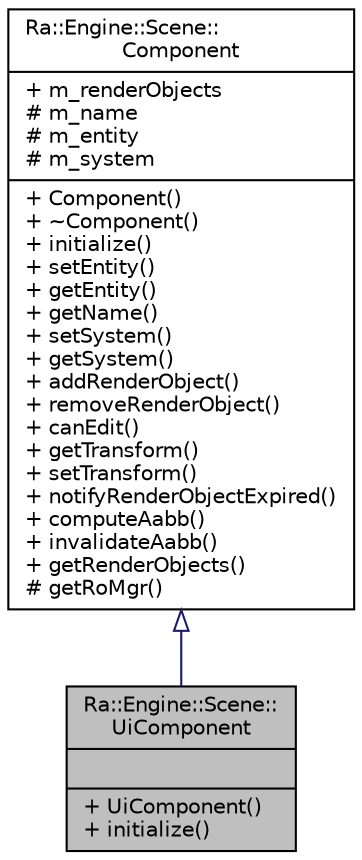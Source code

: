 digraph "Ra::Engine::Scene::UiComponent"
{
 // INTERACTIVE_SVG=YES
 // LATEX_PDF_SIZE
  edge [fontname="Helvetica",fontsize="10",labelfontname="Helvetica",labelfontsize="10"];
  node [fontname="Helvetica",fontsize="10",shape=record];
  Node1 [label="{Ra::Engine::Scene::\lUiComponent\n||+ UiComponent()\l+ initialize()\l}",height=0.2,width=0.4,color="black", fillcolor="grey75", style="filled", fontcolor="black",tooltip="Component for UI drawing."];
  Node2 -> Node1 [dir="back",color="midnightblue",fontsize="10",style="solid",arrowtail="onormal",fontname="Helvetica"];
  Node2 [label="{Ra::Engine::Scene::\lComponent\n|+ m_renderObjects\l# m_name\l# m_entity\l# m_system\l|+ Component()\l+ ~Component()\l+ initialize()\l+ setEntity()\l+ getEntity()\l+ getName()\l+ setSystem()\l+ getSystem()\l+ addRenderObject()\l+ removeRenderObject()\l+ canEdit()\l+ getTransform()\l+ setTransform()\l+ notifyRenderObjectExpired()\l+ computeAabb()\l+ invalidateAabb()\l+ getRenderObjects()\l# getRoMgr()\l}",height=0.2,width=0.4,color="black", fillcolor="white", style="filled",URL="$classRa_1_1Engine_1_1Scene_1_1Component.html",tooltip="A component is an element that can be updated by a system. It is also linked to some other components..."];
}
